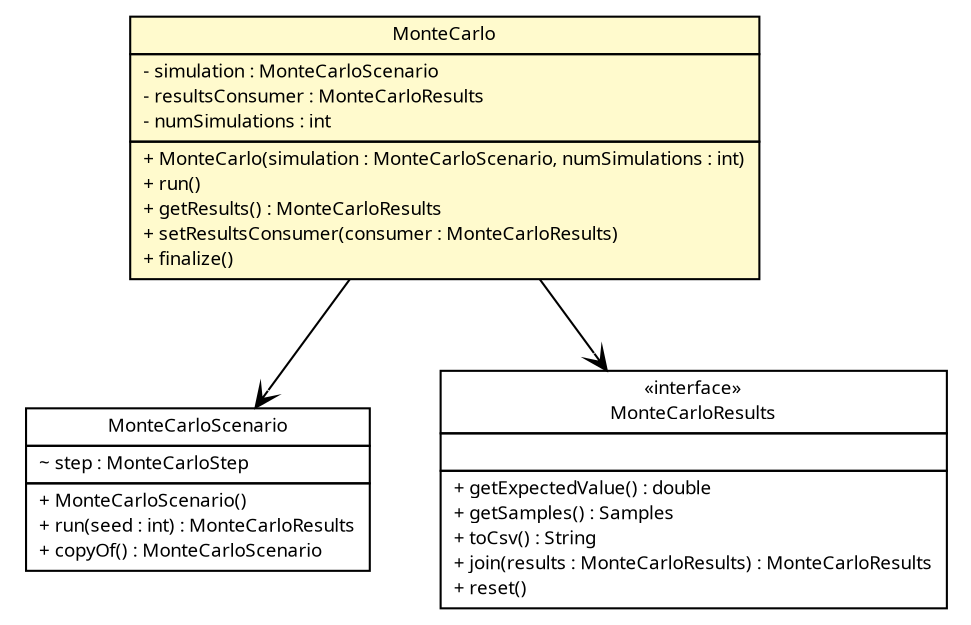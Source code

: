 #!/usr/local/bin/dot
#
# Class diagram 
# Generated by UMLGraph version R5_6 (http://www.umlgraph.org/)
#

digraph G {
	edge [fontname="Trebuchet MS",fontsize=10,labelfontname="Trebuchet MS",labelfontsize=10];
	node [fontname="Trebuchet MS",fontsize=10,shape=plaintext];
	nodesep=0.25;
	ranksep=0.5;
	// broadwick.montecarlo.MonteCarloScenario
	c18429 [label=<<table title="broadwick.montecarlo.MonteCarloScenario" border="0" cellborder="1" cellspacing="0" cellpadding="2" port="p" href="./MonteCarloScenario.html">
		<tr><td><table border="0" cellspacing="0" cellpadding="1">
<tr><td align="center" balign="center"><font face="Trebuchet MS"> MonteCarloScenario </font></td></tr>
		</table></td></tr>
		<tr><td><table border="0" cellspacing="0" cellpadding="1">
<tr><td align="left" balign="left"> ~ step : MonteCarloStep </td></tr>
		</table></td></tr>
		<tr><td><table border="0" cellspacing="0" cellpadding="1">
<tr><td align="left" balign="left"> + MonteCarloScenario() </td></tr>
<tr><td align="left" balign="left"><font face="Trebuchet MS" point-size="9.0"> + run(seed : int) : MonteCarloResults </font></td></tr>
<tr><td align="left" balign="left"> + copyOf() : MonteCarloScenario </td></tr>
		</table></td></tr>
		</table>>, URL="./MonteCarloScenario.html", fontname="Trebuchet MS", fontcolor="black", fontsize=9.0];
	// broadwick.montecarlo.MonteCarloResults
	c18430 [label=<<table title="broadwick.montecarlo.MonteCarloResults" border="0" cellborder="1" cellspacing="0" cellpadding="2" port="p" href="./MonteCarloResults.html">
		<tr><td><table border="0" cellspacing="0" cellpadding="1">
<tr><td align="center" balign="center"> &#171;interface&#187; </td></tr>
<tr><td align="center" balign="center"><font face="Trebuchet MS"> MonteCarloResults </font></td></tr>
		</table></td></tr>
		<tr><td><table border="0" cellspacing="0" cellpadding="1">
<tr><td align="left" balign="left">  </td></tr>
		</table></td></tr>
		<tr><td><table border="0" cellspacing="0" cellpadding="1">
<tr><td align="left" balign="left"><font face="Trebuchet MS" point-size="9.0"> + getExpectedValue() : double </font></td></tr>
<tr><td align="left" balign="left"><font face="Trebuchet MS" point-size="9.0"> + getSamples() : Samples </font></td></tr>
<tr><td align="left" balign="left"><font face="Trebuchet MS" point-size="9.0"> + toCsv() : String </font></td></tr>
<tr><td align="left" balign="left"><font face="Trebuchet MS" point-size="9.0"> + join(results : MonteCarloResults) : MonteCarloResults </font></td></tr>
<tr><td align="left" balign="left"><font face="Trebuchet MS" point-size="9.0"> + reset() </font></td></tr>
		</table></td></tr>
		</table>>, URL="./MonteCarloResults.html", fontname="Trebuchet MS", fontcolor="black", fontsize=9.0];
	// broadwick.montecarlo.MonteCarlo
	c18432 [label=<<table title="broadwick.montecarlo.MonteCarlo" border="0" cellborder="1" cellspacing="0" cellpadding="2" port="p" bgcolor="lemonChiffon" href="./MonteCarlo.html">
		<tr><td><table border="0" cellspacing="0" cellpadding="1">
<tr><td align="center" balign="center"><font face="Trebuchet MS"> MonteCarlo </font></td></tr>
		</table></td></tr>
		<tr><td><table border="0" cellspacing="0" cellpadding="1">
<tr><td align="left" balign="left"> - simulation : MonteCarloScenario </td></tr>
<tr><td align="left" balign="left"> - resultsConsumer : MonteCarloResults </td></tr>
<tr><td align="left" balign="left"> - numSimulations : int </td></tr>
		</table></td></tr>
		<tr><td><table border="0" cellspacing="0" cellpadding="1">
<tr><td align="left" balign="left"> + MonteCarlo(simulation : MonteCarloScenario, numSimulations : int) </td></tr>
<tr><td align="left" balign="left"> + run() </td></tr>
<tr><td align="left" balign="left"> + getResults() : MonteCarloResults </td></tr>
<tr><td align="left" balign="left"> + setResultsConsumer(consumer : MonteCarloResults) </td></tr>
<tr><td align="left" balign="left"> + finalize() </td></tr>
		</table></td></tr>
		</table>>, URL="./MonteCarlo.html", fontname="Trebuchet MS", fontcolor="black", fontsize=9.0];
	// broadwick.montecarlo.MonteCarlo NAVASSOC broadwick.montecarlo.MonteCarloScenario
	c18432:p -> c18429:p [taillabel="", label="", headlabel="", fontname="Trebuchet MS", fontcolor="black", fontsize=10.0, color="black", arrowhead=open];
	// broadwick.montecarlo.MonteCarlo NAVASSOC broadwick.montecarlo.MonteCarloResults
	c18432:p -> c18430:p [taillabel="", label="", headlabel="", fontname="Trebuchet MS", fontcolor="black", fontsize=10.0, color="black", arrowhead=open];
}

